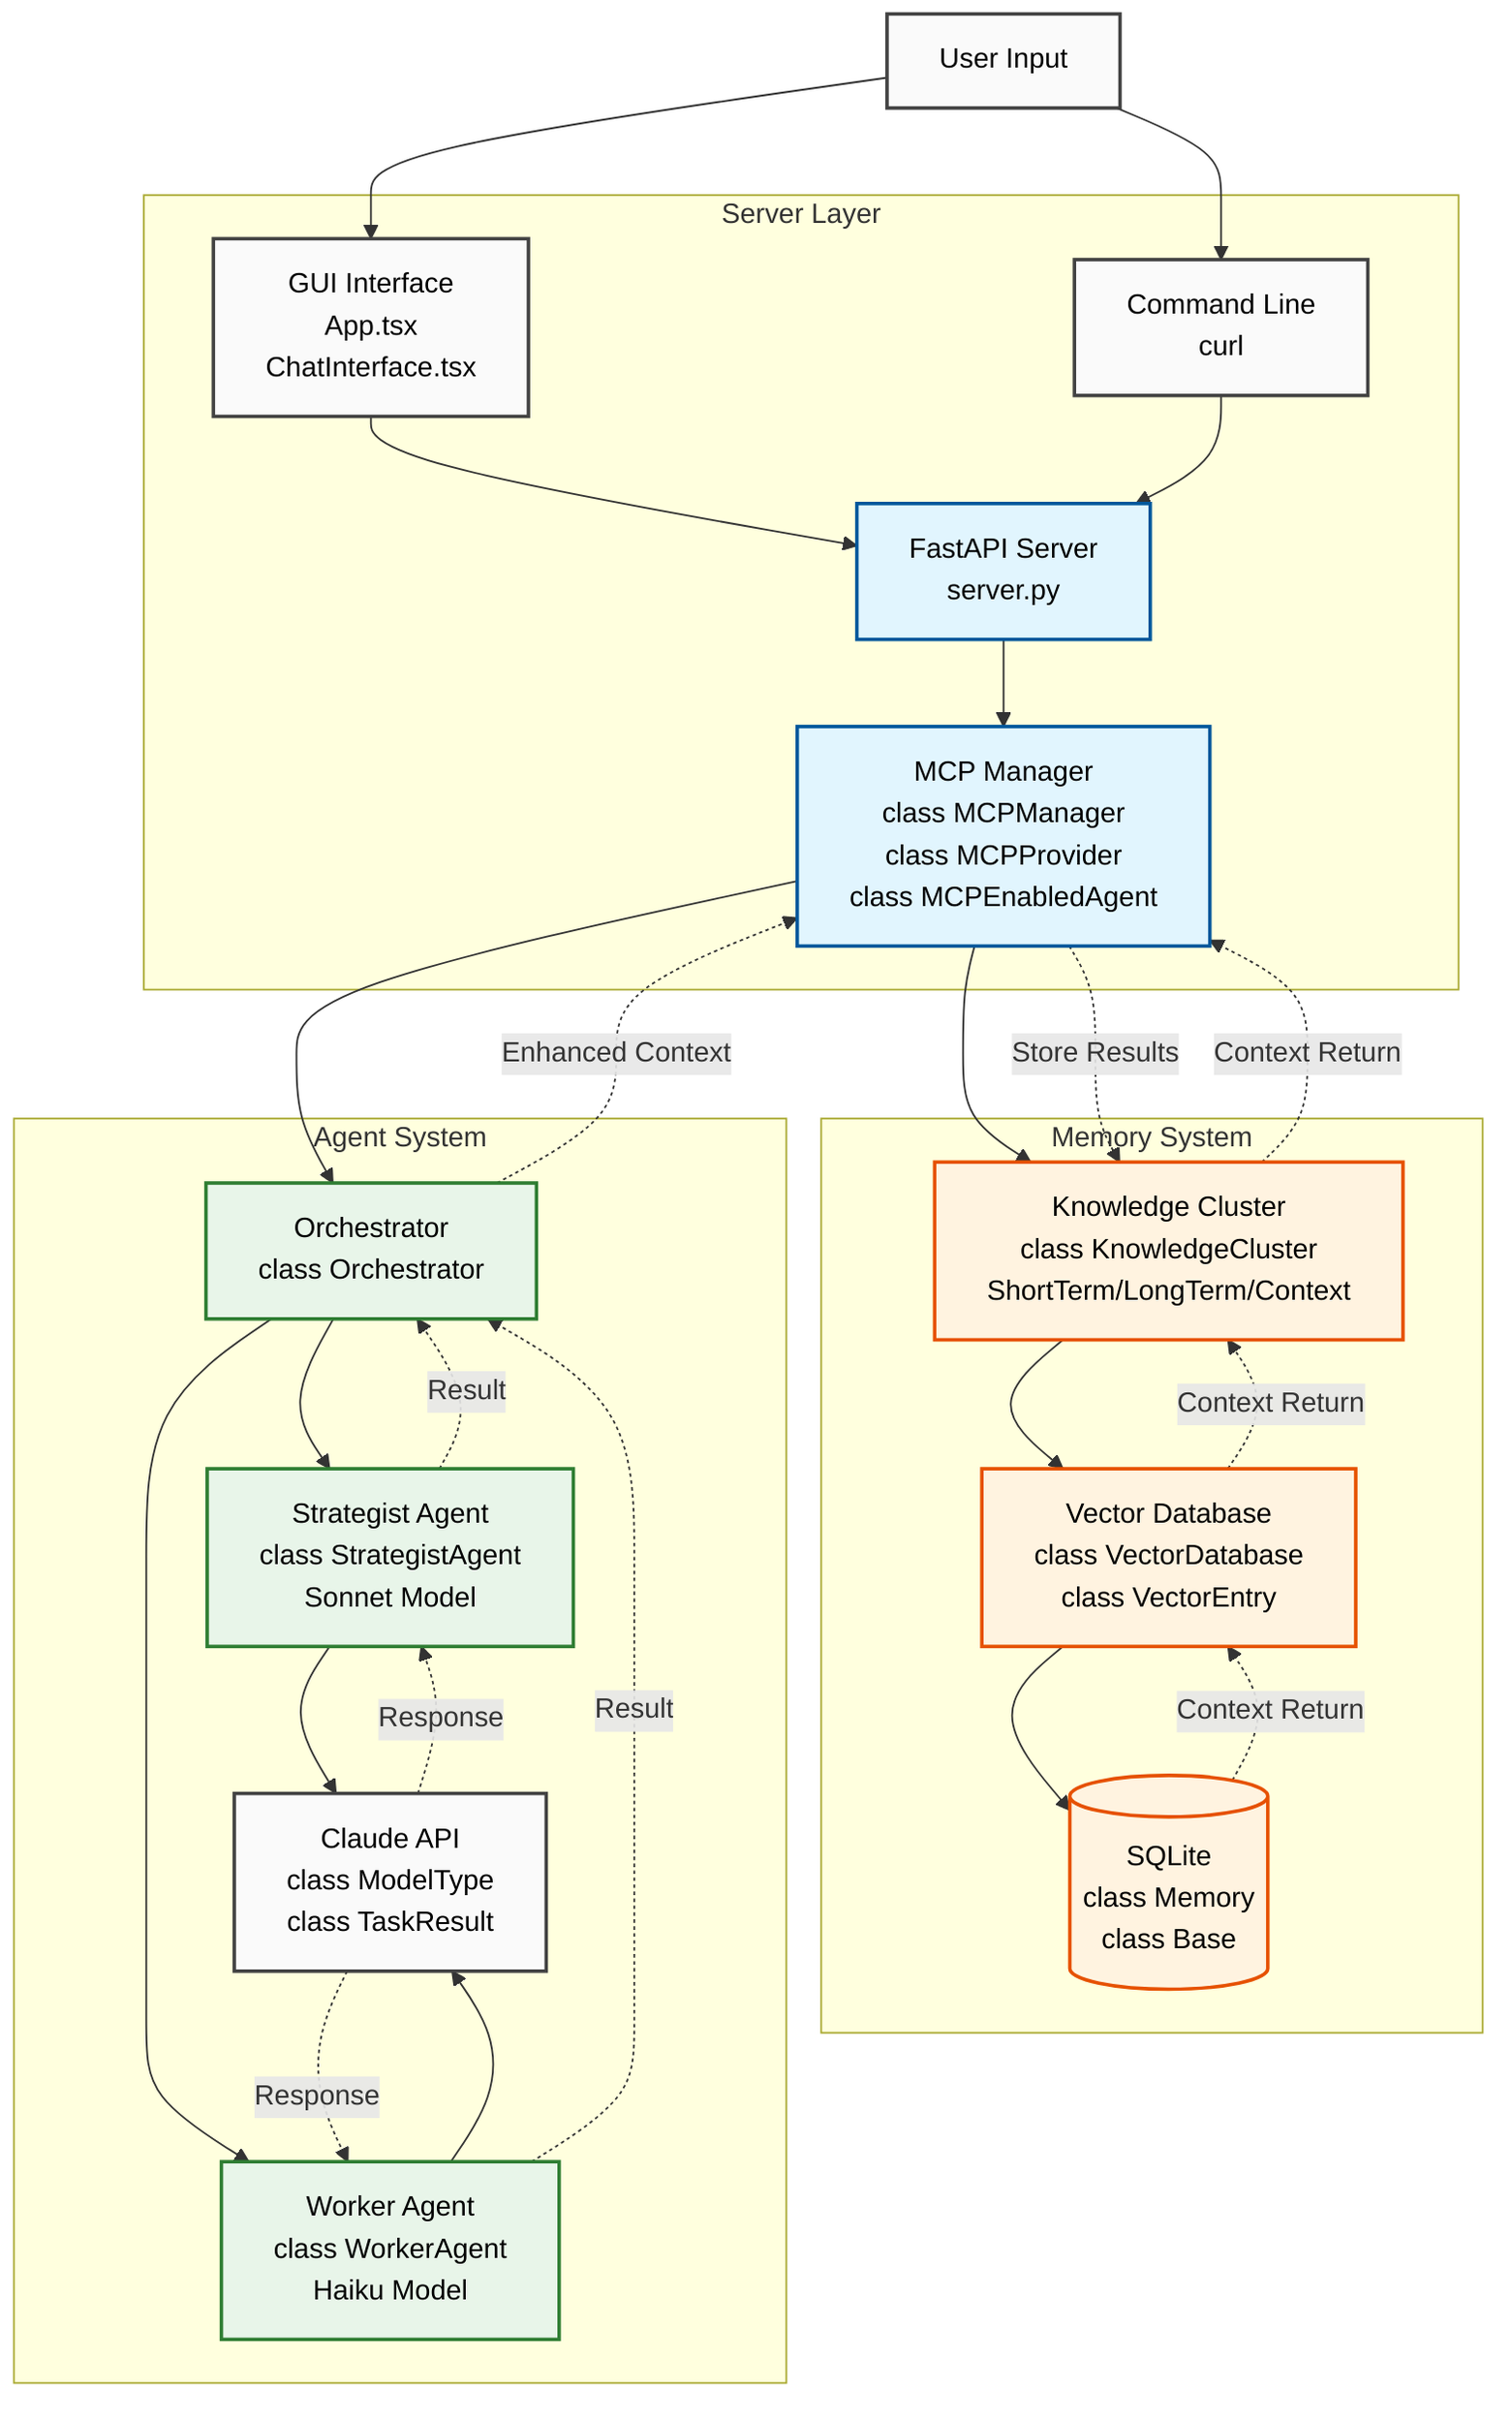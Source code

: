 flowchart TD
    USER[User Input] --> GUI[GUI Interface\nApp.tsx\nChatInterface.tsx]
    USER --> CLI[Command Line\ncurl]
    
    subgraph SERVER[Server Layer]
        API[FastAPI Server\nserver.py] --> MCP[MCP Manager\nclass MCPManager\nclass MCPProvider\nclass MCPEnabledAgent]
        GUI --> API
        CLI --> API
    end

    subgraph MEMORY[Memory System]
        MCP --> KC[Knowledge Cluster\nclass KnowledgeCluster\nShortTerm/LongTerm/Context]
        KC --> VDB[Vector Database\nclass VectorDatabase\nclass VectorEntry]
        VDB --> DB[(SQLite\nclass Memory\nclass Base)]
        DB -.Context Return.-> VDB
        VDB -.Context Return.-> KC
        KC -.Context Return.-> MCP
    end

    subgraph AGENTS[Agent System]
        MCP --> ORCH[Orchestrator\nclass Orchestrator]
        ORCH --> SA[Strategist Agent\nclass StrategistAgent\nSonnet Model]
        ORCH --> WA[Worker Agent\nclass WorkerAgent\nHaiku Model]
        SA --> CLAUDE[Claude API\nclass ModelType\nclass TaskResult]
        WA --> CLAUDE
        CLAUDE -.Response.-> SA
        CLAUDE -.Response.-> WA
        SA -.Result.-> ORCH
        WA -.Result.-> ORCH
        ORCH -.Enhanced Context.-> MCP
    end

    MCP -.Store Results.-> KC

    classDef primary fill:#e1f5fe,stroke:#01579b,stroke-width:2px,color:#000000
    classDef memory fill:#fff3e0,stroke:#e65100,stroke-width:2px,color:#000000
    classDef agents fill:#e8f5e9,stroke:#2e7d32,stroke-width:2px,color:#000000
    classDef flow fill:#f3e5f5,stroke:#4a148c,stroke-width:2px,color:#000000
    classDef external fill:#fafafa,stroke:#424242,stroke-width:2px,color:#000000

    class USER,GUI,CLI external
    class API,MCP primary
    class KC,VDB,DB memory
    class ORCH,SA,WA agents
    class CLAUDE external